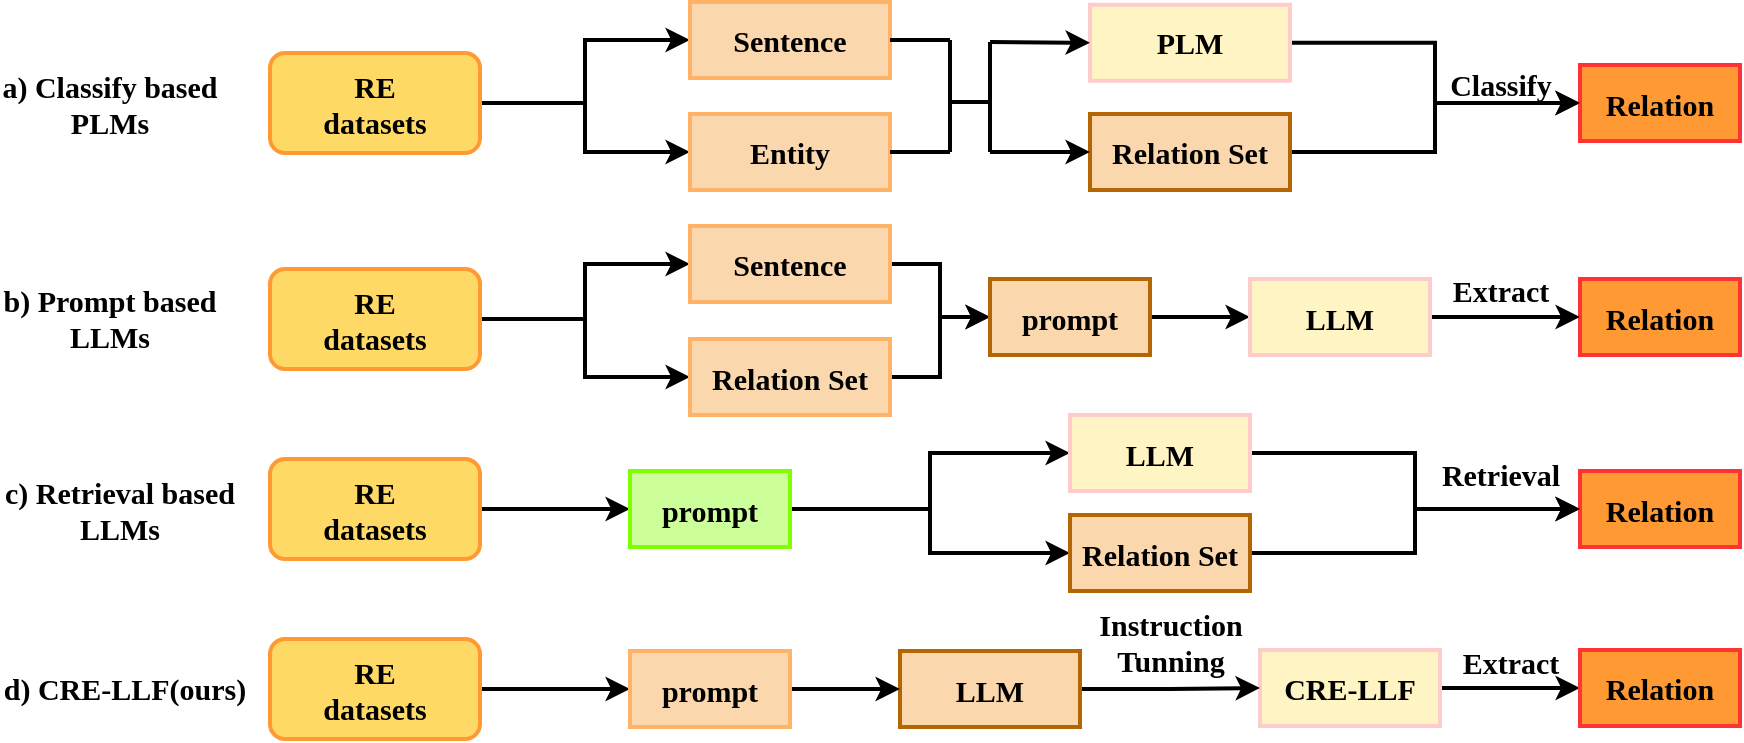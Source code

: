 <mxfile version="22.1.20" type="github">
  <diagram name="第 1 页" id="flA4l-o1dxtjvLFhLCzr">
    <mxGraphModel dx="1733" dy="579" grid="1" gridSize="10" guides="1" tooltips="1" connect="1" arrows="1" fold="1" page="1" pageScale="1" pageWidth="827" pageHeight="1169" math="0" shadow="0">
      <root>
        <mxCell id="0" />
        <mxCell id="1" parent="0" />
        <mxCell id="z9Jyv8x2uTpzBOAvSgdd-29" style="edgeStyle=orthogonalEdgeStyle;rounded=0;orthogonalLoop=1;jettySize=auto;html=1;exitX=1;exitY=0.5;exitDx=0;exitDy=0;strokeWidth=2;fontFamily=Times New Roman;fontStyle=1;fontSize=15;" parent="1" source="jGrp5Y4HYreiGU5nSvVj-3" target="z9Jyv8x2uTpzBOAvSgdd-26" edge="1">
          <mxGeometry relative="1" as="geometry" />
        </mxCell>
        <mxCell id="jGrp5Y4HYreiGU5nSvVj-3" value="&lt;font style=&quot;font-size: 15px;&quot;&gt;RE&lt;br style=&quot;font-size: 15px;&quot;&gt;datasets&lt;/font&gt;" style="rounded=1;whiteSpace=wrap;html=1;fillColor=#FFD966;gradientColor=none;strokeWidth=2;fontFamily=Times New Roman;fontStyle=1;fontSize=15;strokeColor=#FF9933;" parent="1" vertex="1">
          <mxGeometry x="100" y="366.5" width="105" height="50" as="geometry" />
        </mxCell>
        <mxCell id="jGrp5Y4HYreiGU5nSvVj-10" value="&lt;font style=&quot;font-size: 15px;&quot;&gt;Instruction &lt;br style=&quot;font-size: 15px;&quot;&gt;Tunning&lt;/font&gt;" style="text;html=1;align=center;verticalAlign=middle;resizable=0;points=[];autosize=1;strokeColor=none;fillColor=none;strokeWidth=2;fontFamily=Times New Roman;fontStyle=1;fontSize=15;" parent="1" vertex="1">
          <mxGeometry x="500" y="342.5" width="100" height="50" as="geometry" />
        </mxCell>
        <mxCell id="jGrp5Y4HYreiGU5nSvVj-49" value="" style="edgeStyle=orthogonalEdgeStyle;rounded=0;orthogonalLoop=1;jettySize=auto;html=1;strokeWidth=2;fontFamily=Times New Roman;fontStyle=1;fontSize=15;" parent="1" source="jGrp5Y4HYreiGU5nSvVj-17" target="jGrp5Y4HYreiGU5nSvVj-48" edge="1">
          <mxGeometry relative="1" as="geometry" />
        </mxCell>
        <mxCell id="jGrp5Y4HYreiGU5nSvVj-17" value="&lt;font style=&quot;font-size: 15px;&quot;&gt;CRE-LLF&lt;/font&gt;" style="rounded=0;whiteSpace=wrap;html=1;fillColor=#FFF4C3;strokeWidth=2;fontFamily=Times New Roman;fontStyle=1;fontSize=15;strokeColor=#FFCCCC;" parent="1" vertex="1">
          <mxGeometry x="595" y="372" width="90" height="38" as="geometry" />
        </mxCell>
        <mxCell id="jGrp5Y4HYreiGU5nSvVj-21" value="d) CRE-LLF(ours)" style="text;html=1;strokeColor=none;fillColor=none;align=center;verticalAlign=middle;whiteSpace=wrap;rounded=0;strokeWidth=2;fontFamily=Times New Roman;fontStyle=1;fontSize=15;" parent="1" vertex="1">
          <mxGeometry x="-35" y="376" width="125" height="30" as="geometry" />
        </mxCell>
        <mxCell id="jGrp5Y4HYreiGU5nSvVj-22" value="a) Classify based PLMs" style="text;html=1;strokeColor=none;fillColor=none;align=center;verticalAlign=middle;whiteSpace=wrap;rounded=0;strokeWidth=2;fontFamily=Times New Roman;fontStyle=1;fontSize=15;" parent="1" vertex="1">
          <mxGeometry x="-35" y="83.5" width="110" height="30" as="geometry" />
        </mxCell>
        <mxCell id="5cT-7uNJgVbIqwZKqTbL-13" style="edgeStyle=orthogonalEdgeStyle;rounded=0;orthogonalLoop=1;jettySize=auto;html=1;exitX=1;exitY=0.5;exitDx=0;exitDy=0;entryX=0;entryY=0.5;entryDx=0;entryDy=0;strokeWidth=2;" parent="1" source="jGrp5Y4HYreiGU5nSvVj-23" target="jGrp5Y4HYreiGU5nSvVj-24" edge="1">
          <mxGeometry relative="1" as="geometry" />
        </mxCell>
        <mxCell id="VHchdQfMbPYx-lrO5DHD-2" style="edgeStyle=orthogonalEdgeStyle;rounded=0;orthogonalLoop=1;jettySize=auto;html=1;exitX=1;exitY=0.5;exitDx=0;exitDy=0;entryX=0;entryY=0.5;entryDx=0;entryDy=0;strokeWidth=2;" edge="1" parent="1" source="jGrp5Y4HYreiGU5nSvVj-23" target="jGrp5Y4HYreiGU5nSvVj-25">
          <mxGeometry relative="1" as="geometry" />
        </mxCell>
        <mxCell id="jGrp5Y4HYreiGU5nSvVj-23" value="&lt;font style=&quot;font-size: 15px;&quot;&gt;RE&lt;br style=&quot;font-size: 15px;&quot;&gt;datasets&lt;/font&gt;" style="rounded=1;whiteSpace=wrap;html=1;fillColor=#FFD966;gradientColor=none;strokeWidth=2;fontFamily=Times New Roman;fontStyle=1;fontSize=15;strokeColor=#FF9933;" parent="1" vertex="1">
          <mxGeometry x="100" y="73.5" width="105" height="50" as="geometry" />
        </mxCell>
        <mxCell id="jGrp5Y4HYreiGU5nSvVj-24" value="Sentence" style="rounded=0;whiteSpace=wrap;html=1;fillColor=#FAD7AC;strokeColor=#FFB366;strokeWidth=2;fontFamily=Times New Roman;fontStyle=1;fontSize=15;" parent="1" vertex="1">
          <mxGeometry x="310" y="48" width="100" height="38" as="geometry" />
        </mxCell>
        <mxCell id="jGrp5Y4HYreiGU5nSvVj-25" value="Entity" style="rounded=0;whiteSpace=wrap;html=1;fillColor=#FAD7AC;strokeWidth=2;fontFamily=Times New Roman;fontStyle=1;fontSize=15;strokeColor=#FFB366;" parent="1" vertex="1">
          <mxGeometry x="310" y="104" width="100" height="38" as="geometry" />
        </mxCell>
        <mxCell id="5cT-7uNJgVbIqwZKqTbL-3" style="edgeStyle=orthogonalEdgeStyle;rounded=0;orthogonalLoop=1;jettySize=auto;html=1;exitX=1;exitY=0.5;exitDx=0;exitDy=0;entryX=0;entryY=0.5;entryDx=0;entryDy=0;strokeWidth=2;" parent="1" source="jGrp5Y4HYreiGU5nSvVj-36" target="jGrp5Y4HYreiGU5nSvVj-45" edge="1">
          <mxGeometry relative="1" as="geometry" />
        </mxCell>
        <mxCell id="jGrp5Y4HYreiGU5nSvVj-36" value="&lt;span style=&quot;font-size: 15px;&quot;&gt;PLM&lt;br&gt;&lt;/span&gt;" style="rounded=0;whiteSpace=wrap;html=1;fillColor=#FFF4C3;strokeWidth=2;fontFamily=Times New Roman;fontStyle=1;fontSize=15;strokeColor=#FFCCCC;" parent="1" vertex="1">
          <mxGeometry x="510" y="49.38" width="100" height="38" as="geometry" />
        </mxCell>
        <mxCell id="jGrp5Y4HYreiGU5nSvVj-45" value="&lt;font style=&quot;font-size: 15px;&quot;&gt;Relation&lt;/font&gt;" style="whiteSpace=wrap;html=1;rounded=0;fillColor=#FF9933;strokeWidth=2;fontFamily=Times New Roman;fontStyle=1;fontSize=15;strokeColor=#FF3333;" parent="1" vertex="1">
          <mxGeometry x="755" y="79.5" width="80" height="38" as="geometry" />
        </mxCell>
        <mxCell id="jGrp5Y4HYreiGU5nSvVj-47" value="Classify" style="text;html=1;align=center;verticalAlign=middle;resizable=0;points=[];autosize=1;strokeColor=none;fillColor=none;strokeWidth=2;fontFamily=Times New Roman;fontStyle=1;fontSize=15;" parent="1" vertex="1">
          <mxGeometry x="680" y="73.5" width="70" height="30" as="geometry" />
        </mxCell>
        <mxCell id="jGrp5Y4HYreiGU5nSvVj-48" value="Relation" style="whiteSpace=wrap;html=1;fillColor=#FF9933;rounded=0;strokeWidth=2;fontFamily=Times New Roman;fontStyle=1;fontSize=15;strokeColor=#FF3333;" parent="1" vertex="1">
          <mxGeometry x="755" y="372" width="80" height="38" as="geometry" />
        </mxCell>
        <mxCell id="5cT-7uNJgVbIqwZKqTbL-15" style="edgeStyle=orthogonalEdgeStyle;rounded=0;orthogonalLoop=1;jettySize=auto;html=1;exitX=1;exitY=0.5;exitDx=0;exitDy=0;entryX=0;entryY=0.5;entryDx=0;entryDy=0;strokeWidth=2;" parent="1" source="z9Jyv8x2uTpzBOAvSgdd-2" target="z9Jyv8x2uTpzBOAvSgdd-7" edge="1">
          <mxGeometry relative="1" as="geometry" />
        </mxCell>
        <mxCell id="5cT-7uNJgVbIqwZKqTbL-16" style="edgeStyle=orthogonalEdgeStyle;rounded=0;orthogonalLoop=1;jettySize=auto;html=1;exitX=1;exitY=0.5;exitDx=0;exitDy=0;entryX=0;entryY=0.5;entryDx=0;entryDy=0;strokeWidth=2;" parent="1" source="z9Jyv8x2uTpzBOAvSgdd-2" target="z9Jyv8x2uTpzBOAvSgdd-11" edge="1">
          <mxGeometry relative="1" as="geometry" />
        </mxCell>
        <mxCell id="z9Jyv8x2uTpzBOAvSgdd-2" value="&lt;font style=&quot;font-size: 15px;&quot;&gt;RE&lt;br style=&quot;font-size: 15px;&quot;&gt;datasets&lt;/font&gt;" style="rounded=1;whiteSpace=wrap;html=1;fillColor=#FFD966;gradientColor=none;strokeWidth=2;fontFamily=Times New Roman;fontStyle=1;fontSize=15;strokeColor=#FF9933;" parent="1" vertex="1">
          <mxGeometry x="100" y="181.5" width="105" height="50" as="geometry" />
        </mxCell>
        <mxCell id="z9Jyv8x2uTpzBOAvSgdd-20" style="edgeStyle=orthogonalEdgeStyle;rounded=0;orthogonalLoop=1;jettySize=auto;html=1;exitX=1;exitY=0.5;exitDx=0;exitDy=0;entryX=0;entryY=0.5;entryDx=0;entryDy=0;strokeWidth=2;fontFamily=Times New Roman;fontStyle=1;fontSize=15;" parent="1" source="z9Jyv8x2uTpzBOAvSgdd-7" target="z9Jyv8x2uTpzBOAvSgdd-19" edge="1">
          <mxGeometry relative="1" as="geometry" />
        </mxCell>
        <mxCell id="z9Jyv8x2uTpzBOAvSgdd-7" value="Sentence" style="rounded=0;whiteSpace=wrap;html=1;fillColor=#FAD7AC;strokeColor=#FFB366;strokeWidth=2;fontFamily=Times New Roman;fontStyle=1;fontSize=15;" parent="1" vertex="1">
          <mxGeometry x="310" y="160" width="100" height="38" as="geometry" />
        </mxCell>
        <mxCell id="z9Jyv8x2uTpzBOAvSgdd-21" style="edgeStyle=orthogonalEdgeStyle;rounded=0;orthogonalLoop=1;jettySize=auto;html=1;exitX=1;exitY=0.5;exitDx=0;exitDy=0;entryX=0;entryY=0.5;entryDx=0;entryDy=0;strokeWidth=2;fontFamily=Times New Roman;fontStyle=1;fontSize=15;" parent="1" source="z9Jyv8x2uTpzBOAvSgdd-11" target="z9Jyv8x2uTpzBOAvSgdd-19" edge="1">
          <mxGeometry relative="1" as="geometry" />
        </mxCell>
        <mxCell id="z9Jyv8x2uTpzBOAvSgdd-11" value="Relation Set" style="rounded=0;whiteSpace=wrap;html=1;fillColor=#FAD7AC;strokeWidth=2;fontFamily=Times New Roman;fontStyle=1;fontSize=15;strokeColor=#FFB366;" parent="1" vertex="1">
          <mxGeometry x="310" y="216.5" width="100" height="38" as="geometry" />
        </mxCell>
        <mxCell id="z9Jyv8x2uTpzBOAvSgdd-15" value="&lt;font style=&quot;font-size: 15px;&quot;&gt;Relation&lt;/font&gt;" style="whiteSpace=wrap;html=1;rounded=0;fillColor=#FF9933;strokeWidth=2;fontFamily=Times New Roman;fontStyle=1;fontSize=15;strokeColor=#FF3333;" parent="1" vertex="1">
          <mxGeometry x="755" y="186.5" width="80" height="38" as="geometry" />
        </mxCell>
        <mxCell id="5cT-7uNJgVbIqwZKqTbL-10" style="edgeStyle=orthogonalEdgeStyle;rounded=0;orthogonalLoop=1;jettySize=auto;html=1;exitX=1;exitY=0.5;exitDx=0;exitDy=0;strokeWidth=2;" parent="1" source="z9Jyv8x2uTpzBOAvSgdd-19" target="z9Jyv8x2uTpzBOAvSgdd-18" edge="1">
          <mxGeometry relative="1" as="geometry" />
        </mxCell>
        <mxCell id="z9Jyv8x2uTpzBOAvSgdd-19" value="prompt" style="rounded=0;whiteSpace=wrap;html=1;fillColor=#FAD7AC;strokeWidth=2;fontFamily=Times New Roman;fontStyle=1;fontSize=15;strokeColor=#B46504;" parent="1" vertex="1">
          <mxGeometry x="460" y="186.5" width="80" height="38" as="geometry" />
        </mxCell>
        <mxCell id="z9Jyv8x2uTpzBOAvSgdd-31" value="" style="edgeStyle=orthogonalEdgeStyle;rounded=0;orthogonalLoop=1;jettySize=auto;html=1;strokeWidth=2;fontFamily=Times New Roman;fontStyle=1;fontSize=15;" parent="1" source="z9Jyv8x2uTpzBOAvSgdd-25" target="jGrp5Y4HYreiGU5nSvVj-17" edge="1">
          <mxGeometry relative="1" as="geometry" />
        </mxCell>
        <mxCell id="z9Jyv8x2uTpzBOAvSgdd-25" value="&lt;font style=&quot;font-size: 15px;&quot;&gt;LLM&lt;/font&gt;" style="rounded=0;whiteSpace=wrap;html=1;fillColor=#fad7ac;strokeColor=#b46504;strokeWidth=2;fontFamily=Times New Roman;fontStyle=1;fontSize=15;" parent="1" vertex="1">
          <mxGeometry x="415" y="372.5" width="90" height="38" as="geometry" />
        </mxCell>
        <mxCell id="z9Jyv8x2uTpzBOAvSgdd-30" style="edgeStyle=orthogonalEdgeStyle;rounded=0;orthogonalLoop=1;jettySize=auto;html=1;exitX=1;exitY=0.5;exitDx=0;exitDy=0;entryX=0;entryY=0.5;entryDx=0;entryDy=0;strokeWidth=2;fontFamily=Times New Roman;fontStyle=1;fontSize=15;" parent="1" source="z9Jyv8x2uTpzBOAvSgdd-26" target="z9Jyv8x2uTpzBOAvSgdd-25" edge="1">
          <mxGeometry relative="1" as="geometry" />
        </mxCell>
        <mxCell id="z9Jyv8x2uTpzBOAvSgdd-26" value="prompt" style="rounded=0;whiteSpace=wrap;html=1;fillColor=#FAD7AC;strokeWidth=2;fontFamily=Times New Roman;fontStyle=1;fontSize=15;strokeColor=#FFB366;" parent="1" vertex="1">
          <mxGeometry x="280" y="372.5" width="80" height="38" as="geometry" />
        </mxCell>
        <mxCell id="z9Jyv8x2uTpzBOAvSgdd-32" value="b) Prompt based LLMs" style="text;html=1;strokeColor=none;fillColor=none;align=center;verticalAlign=middle;whiteSpace=wrap;rounded=0;strokeWidth=2;fontFamily=Times New Roman;fontStyle=1;fontSize=15;" parent="1" vertex="1">
          <mxGeometry x="-35" y="190.5" width="110" height="30" as="geometry" />
        </mxCell>
        <mxCell id="z9Jyv8x2uTpzBOAvSgdd-33" value="Extract" style="text;html=1;align=center;verticalAlign=middle;resizable=0;points=[];autosize=1;strokeColor=none;fillColor=none;strokeWidth=2;fontFamily=Times New Roman;fontStyle=1;fontSize=15;" parent="1" vertex="1">
          <mxGeometry x="680" y="176.5" width="70" height="30" as="geometry" />
        </mxCell>
        <mxCell id="z9Jyv8x2uTpzBOAvSgdd-52" value="" style="edgeStyle=orthogonalEdgeStyle;rounded=0;orthogonalLoop=1;jettySize=auto;html=1;strokeWidth=2;fontFamily=Times New Roman;fontStyle=1;fontSize=15;" parent="1" source="z9Jyv8x2uTpzBOAvSgdd-34" target="z9Jyv8x2uTpzBOAvSgdd-45" edge="1">
          <mxGeometry relative="1" as="geometry" />
        </mxCell>
        <mxCell id="z9Jyv8x2uTpzBOAvSgdd-34" value="&lt;font style=&quot;font-size: 15px;&quot;&gt;RE&lt;br style=&quot;font-size: 15px;&quot;&gt;datasets&lt;/font&gt;" style="rounded=1;whiteSpace=wrap;html=1;fillColor=#FFD966;gradientColor=none;strokeWidth=2;fontFamily=Times New Roman;fontStyle=1;fontSize=15;strokeColor=#FF9933;" parent="1" vertex="1">
          <mxGeometry x="100" y="276.5" width="105" height="50" as="geometry" />
        </mxCell>
        <mxCell id="z9Jyv8x2uTpzBOAvSgdd-42" value="Relation" style="whiteSpace=wrap;html=1;rounded=0;fillColor=#FF9933;strokeWidth=2;fontFamily=Times New Roman;fontStyle=1;fontSize=15;strokeColor=#FF3333;" parent="1" vertex="1">
          <mxGeometry x="755" y="282.5" width="80" height="38" as="geometry" />
        </mxCell>
        <mxCell id="z9Jyv8x2uTpzBOAvSgdd-57" style="edgeStyle=orthogonalEdgeStyle;rounded=0;orthogonalLoop=1;jettySize=auto;html=1;exitX=1;exitY=0.5;exitDx=0;exitDy=0;entryX=0;entryY=0.5;entryDx=0;entryDy=0;strokeWidth=2;fontFamily=Times New Roman;fontStyle=1;fontSize=15;" parent="1" source="z9Jyv8x2uTpzBOAvSgdd-45" target="z9Jyv8x2uTpzBOAvSgdd-53" edge="1">
          <mxGeometry relative="1" as="geometry" />
        </mxCell>
        <mxCell id="uANaSI1cVHbDvgKkwEjF-6" style="edgeStyle=orthogonalEdgeStyle;rounded=0;orthogonalLoop=1;jettySize=auto;html=1;exitX=1;exitY=0.5;exitDx=0;exitDy=0;entryX=0;entryY=0.5;entryDx=0;entryDy=0;strokeWidth=2;fontFamily=Times New Roman;fontStyle=1;fontSize=15;" parent="1" source="z9Jyv8x2uTpzBOAvSgdd-45" target="uANaSI1cVHbDvgKkwEjF-5" edge="1">
          <mxGeometry relative="1" as="geometry" />
        </mxCell>
        <mxCell id="z9Jyv8x2uTpzBOAvSgdd-45" value="prompt" style="rounded=0;whiteSpace=wrap;html=1;fillColor=#CCFF99;strokeWidth=2;fontFamily=Times New Roman;fontStyle=1;fontSize=15;strokeColor=#80FF00;" parent="1" vertex="1">
          <mxGeometry x="280" y="282.5" width="80" height="38" as="geometry" />
        </mxCell>
        <mxCell id="z9Jyv8x2uTpzBOAvSgdd-46" value="c) Retrieval based LLMs" style="text;html=1;strokeColor=none;fillColor=none;align=center;verticalAlign=middle;whiteSpace=wrap;rounded=0;strokeWidth=2;fontFamily=Times New Roman;fontStyle=1;fontSize=15;" parent="1" vertex="1">
          <mxGeometry x="-35" y="286.5" width="120" height="30" as="geometry" />
        </mxCell>
        <mxCell id="z9Jyv8x2uTpzBOAvSgdd-47" value="Retrieval" style="text;html=1;align=center;verticalAlign=middle;resizable=0;points=[];autosize=1;strokeColor=none;fillColor=none;strokeWidth=2;fontFamily=Times New Roman;fontStyle=1;fontSize=15;" parent="1" vertex="1">
          <mxGeometry x="675" y="269.25" width="80" height="30" as="geometry" />
        </mxCell>
        <mxCell id="5cT-7uNJgVbIqwZKqTbL-8" style="edgeStyle=orthogonalEdgeStyle;rounded=0;orthogonalLoop=1;jettySize=auto;html=1;exitX=1;exitY=0.5;exitDx=0;exitDy=0;entryX=0;entryY=0.5;entryDx=0;entryDy=0;strokeWidth=2;" parent="1" source="z9Jyv8x2uTpzBOAvSgdd-53" target="z9Jyv8x2uTpzBOAvSgdd-42" edge="1">
          <mxGeometry relative="1" as="geometry" />
        </mxCell>
        <mxCell id="z9Jyv8x2uTpzBOAvSgdd-53" value="&lt;font style=&quot;font-size: 15px;&quot;&gt;LLM&lt;/font&gt;" style="rounded=0;whiteSpace=wrap;html=1;fillColor=#FFF4C3;strokeWidth=2;fontFamily=Times New Roman;fontStyle=1;fontSize=15;strokeColor=#FFCCCC;" parent="1" vertex="1">
          <mxGeometry x="500" y="254.5" width="90" height="38" as="geometry" />
        </mxCell>
        <mxCell id="z9Jyv8x2uTpzBOAvSgdd-61" value="Extract" style="text;html=1;align=center;verticalAlign=middle;resizable=0;points=[];autosize=1;strokeColor=none;fillColor=none;strokeWidth=2;fontFamily=Times New Roman;fontStyle=1;fontSize=15;" parent="1" vertex="1">
          <mxGeometry x="685" y="362.5" width="70" height="30" as="geometry" />
        </mxCell>
        <mxCell id="5cT-7uNJgVbIqwZKqTbL-4" style="edgeStyle=orthogonalEdgeStyle;rounded=0;orthogonalLoop=1;jettySize=auto;html=1;exitX=1;exitY=0.5;exitDx=0;exitDy=0;entryX=0;entryY=0.5;entryDx=0;entryDy=0;strokeWidth=2;" parent="1" source="uANaSI1cVHbDvgKkwEjF-3" target="jGrp5Y4HYreiGU5nSvVj-45" edge="1">
          <mxGeometry relative="1" as="geometry" />
        </mxCell>
        <mxCell id="uANaSI1cVHbDvgKkwEjF-3" value="Relation Set" style="rounded=0;whiteSpace=wrap;html=1;fillColor=#FAD7AC;strokeWidth=2;fontFamily=Times New Roman;fontStyle=1;fontSize=15;strokeColor=#B46504;" parent="1" vertex="1">
          <mxGeometry x="510" y="104" width="100" height="38" as="geometry" />
        </mxCell>
        <mxCell id="5cT-7uNJgVbIqwZKqTbL-9" style="edgeStyle=orthogonalEdgeStyle;rounded=0;orthogonalLoop=1;jettySize=auto;html=1;exitX=1;exitY=0.5;exitDx=0;exitDy=0;entryX=0;entryY=0.5;entryDx=0;entryDy=0;strokeWidth=2;" parent="1" source="uANaSI1cVHbDvgKkwEjF-5" target="z9Jyv8x2uTpzBOAvSgdd-42" edge="1">
          <mxGeometry relative="1" as="geometry" />
        </mxCell>
        <mxCell id="uANaSI1cVHbDvgKkwEjF-5" value="Relation Set" style="rounded=0;whiteSpace=wrap;html=1;fillColor=#FAD7AC;strokeWidth=2;fontFamily=Times New Roman;fontStyle=1;fontSize=15;strokeColor=#B46504;" parent="1" vertex="1">
          <mxGeometry x="500" y="304.5" width="90" height="38" as="geometry" />
        </mxCell>
        <mxCell id="Wru3NBddkkACF9wRoDUq-15" value="" style="endArrow=none;html=1;rounded=0;fontFamily=Times New Roman;fontStyle=1;fontSize=15;strokeWidth=2;" parent="1" edge="1">
          <mxGeometry width="50" height="50" relative="1" as="geometry">
            <mxPoint x="440" y="123" as="sourcePoint" />
            <mxPoint x="440" y="67" as="targetPoint" />
          </mxGeometry>
        </mxCell>
        <mxCell id="Wru3NBddkkACF9wRoDUq-21" value="" style="endArrow=classic;html=1;rounded=0;entryX=0;entryY=0.5;entryDx=0;entryDy=0;fontFamily=Times New Roman;fontStyle=1;fontSize=15;strokeWidth=2;" parent="1" target="jGrp5Y4HYreiGU5nSvVj-36" edge="1">
          <mxGeometry width="50" height="50" relative="1" as="geometry">
            <mxPoint x="460" y="68" as="sourcePoint" />
            <mxPoint x="510" y="3.75" as="targetPoint" />
          </mxGeometry>
        </mxCell>
        <mxCell id="Wru3NBddkkACF9wRoDUq-22" value="" style="endArrow=classic;html=1;rounded=0;entryX=0;entryY=0.5;entryDx=0;entryDy=0;fontFamily=Times New Roman;fontStyle=1;fontSize=15;strokeWidth=2;" parent="1" target="uANaSI1cVHbDvgKkwEjF-3" edge="1">
          <mxGeometry width="50" height="50" relative="1" as="geometry">
            <mxPoint x="460" y="123" as="sourcePoint" />
            <mxPoint x="510" y="165.75" as="targetPoint" />
          </mxGeometry>
        </mxCell>
        <mxCell id="Wru3NBddkkACF9wRoDUq-31" value="" style="endArrow=none;html=1;rounded=0;entryX=1;entryY=0.5;entryDx=0;entryDy=0;strokeWidth=2;" parent="1" target="jGrp5Y4HYreiGU5nSvVj-24" edge="1">
          <mxGeometry width="50" height="50" relative="1" as="geometry">
            <mxPoint x="440" y="67" as="sourcePoint" />
            <mxPoint x="420" y="63.75" as="targetPoint" />
          </mxGeometry>
        </mxCell>
        <mxCell id="Wru3NBddkkACF9wRoDUq-32" value="" style="endArrow=none;html=1;rounded=0;exitX=1;exitY=0.5;exitDx=0;exitDy=0;strokeWidth=2;" parent="1" source="jGrp5Y4HYreiGU5nSvVj-25" edge="1">
          <mxGeometry width="50" height="50" relative="1" as="geometry">
            <mxPoint x="377" y="166.48" as="sourcePoint" />
            <mxPoint x="440" y="123" as="targetPoint" />
          </mxGeometry>
        </mxCell>
        <mxCell id="Wru3NBddkkACF9wRoDUq-33" value="" style="endArrow=none;html=1;rounded=0;fontFamily=Times New Roman;fontStyle=1;fontSize=15;strokeWidth=2;" parent="1" edge="1">
          <mxGeometry width="50" height="50" relative="1" as="geometry">
            <mxPoint x="460" y="123" as="sourcePoint" />
            <mxPoint x="460" y="68" as="targetPoint" />
          </mxGeometry>
        </mxCell>
        <mxCell id="5cT-7uNJgVbIqwZKqTbL-12" style="edgeStyle=orthogonalEdgeStyle;rounded=0;orthogonalLoop=1;jettySize=auto;html=1;exitX=1;exitY=0.5;exitDx=0;exitDy=0;entryX=0;entryY=0.5;entryDx=0;entryDy=0;strokeWidth=2;" parent="1" source="z9Jyv8x2uTpzBOAvSgdd-18" target="z9Jyv8x2uTpzBOAvSgdd-15" edge="1">
          <mxGeometry relative="1" as="geometry" />
        </mxCell>
        <mxCell id="z9Jyv8x2uTpzBOAvSgdd-18" value="&lt;font style=&quot;font-size: 15px;&quot;&gt;LLM&lt;/font&gt;" style="rounded=0;whiteSpace=wrap;html=1;fillColor=#FFF4C3;strokeWidth=2;fontFamily=Times New Roman;fontStyle=1;fontSize=15;strokeColor=#FFCCCC;" parent="1" vertex="1">
          <mxGeometry x="590" y="186.5" width="90" height="38" as="geometry" />
        </mxCell>
        <mxCell id="VHchdQfMbPYx-lrO5DHD-1" value="" style="endArrow=none;html=1;rounded=0;strokeWidth=2;" edge="1" parent="1">
          <mxGeometry width="50" height="50" relative="1" as="geometry">
            <mxPoint x="440" y="98" as="sourcePoint" />
            <mxPoint x="460" y="98" as="targetPoint" />
          </mxGeometry>
        </mxCell>
      </root>
    </mxGraphModel>
  </diagram>
</mxfile>
